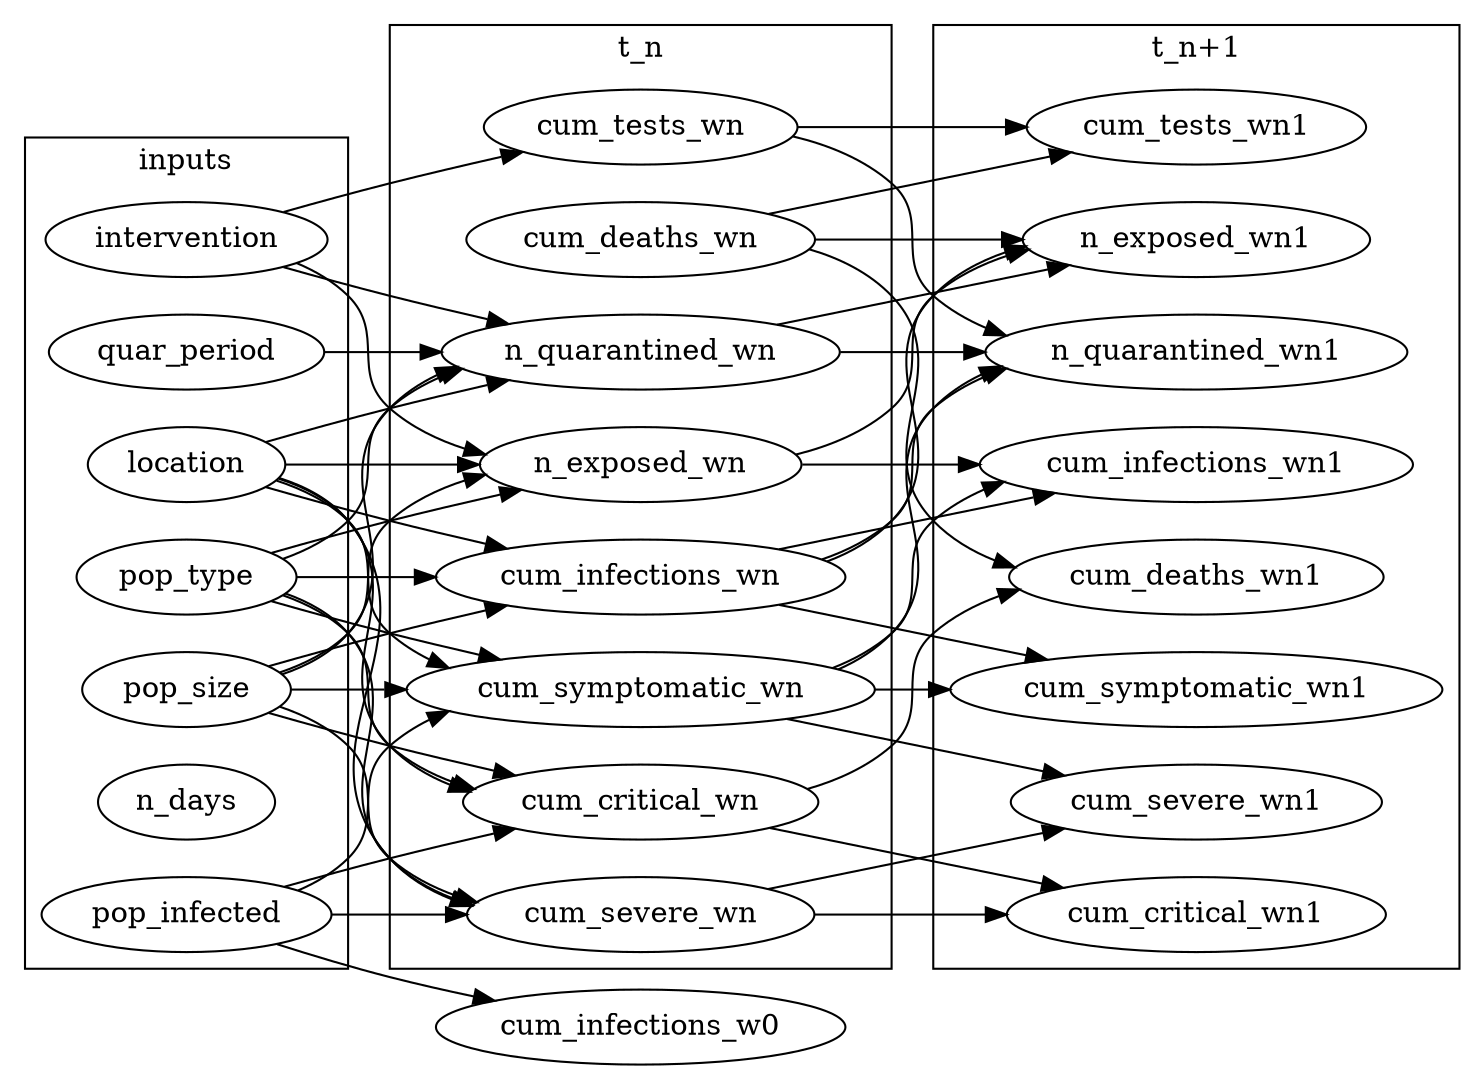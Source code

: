 digraph "" {
	graph [newrank=True,
		rankdir=LR
	];
	subgraph cluster_inputs {
		graph [label=inputs];
		quar_period;
		intervention;
		pop_type;
		pop_size;
		pop_infected;
		n_days;
		location;
	}
	subgraph cluster_tn {
		graph [label=t_n];
		cum_infections_wn;
		cum_symptomatic_wn;
		cum_severe_wn;
		cum_critical_wn;
		cum_tests_wn;
		cum_deaths_wn;
		n_exposed_wn;
		n_quarantined_wn;
	}
	subgraph cluster_tn1 {
		graph [label="t_n+1"];
		cum_infections_wn1;
		cum_symptomatic_wn1;
		cum_severe_wn1;
		cum_critical_wn1;
		cum_tests_wn1;
		cum_deaths_wn1;
		n_exposed_wn1;
		n_quarantined_wn1;
	}

  /**** Inputs -> time step variables ****/

  quar_period -> n_quarantined_wn;
  /* quar_period -> n_exposed_wn; */
  /* quar_period -> cum_infections_wn; */
	/* quar_period -> cum_symptomatic_wn; */
	/* quar_period -> cum_severe_wn; */
	/* quar_period -> cum_critical_wn; */
  /* quar_period -> cum_deaths_wn; */
	/* quar_period -> cum_tests_wn; */

  intervention -> n_exposed_wn; // I'm not sure about this one, we'll need to check the code
  intervention -> n_quarantined_wn;
  /* intervention -> cum_infections_wn; */
	/* intervention -> cum_symptomatic_wn; */
	/* intervention -> cum_severe_wn; */
	/* intervention -> cum_critical_wn; */
  /* intervention -> cum_deaths_wn; */
	intervention -> cum_tests_wn;

  // Pretty much everything is affected by pop_type
  pop_type -> n_quarantined_wn;
  pop_type -> n_exposed_wn;
  pop_type -> cum_infections_wn; // this won't be affected by pop_type at w0 because we specify that with pop_infected
	pop_type -> cum_symptomatic_wn;
	pop_type -> cum_severe_wn;
	pop_type -> cum_critical_wn;
  /* pop_type -> cum_deaths_wn; */ // Always starts at 0
	/* pop_type -> cum_tests_wn; */ // Always starts at 0

	// pop_size is another population factor like pop_type, so the two will affect the same things
	pop_size -> n_quarantined_wn;
	pop_size -> n_exposed_wn;
	pop_size -> cum_infections_wn;
	pop_size -> cum_symptomatic_wn;
	pop_size -> cum_severe_wn;
	pop_size -> cum_critical_wn;
	/* pop_size -> cum_deaths_wn; */
	/* pop_size -> cum_tests_wn; */

  // location is another population factor like pop_type, so the two will affect the same things
  location -> n_quarantined_wn;
  location -> n_exposed_wn;
  location -> cum_infections_wn;
  location -> cum_symptomatic_wn;
  location -> cum_severe_wn;
  location -> cum_critical_wn;
  /* location -> cum_deaths_wn; */
  /* location -> cum_tests_wn; */

  // initial only - pop_infected is cum_infections_t0 anyway...
  /* pop_infected -> n_quarantined_wn; */
  /* pop_infected -> n_exposed_wn; */
  pop_infected -> cum_infections_w0;
	pop_infected -> cum_symptomatic_wn;
	pop_infected -> cum_severe_wn;
	pop_infected -> cum_critical_wn;
  /* pop_infected -> cum_deaths_wn; */
	/* pop_infected -> cum_tests_wn; */

  // n_days doesn't really affect anything in the sim when we explicitly consider time
  /* n_days -> n_quarantined_wn; */
  /* n_days -> n_exposed_wn; */
  /* n_days -> cum_infections_wn; */
	/* n_days -> cum_symptomatic_wn; */
	/* n_days -> cum_severe_wn; */
	/* n_days -> cum_critical_wn; */
  /* n_days -> cum_deaths_wn; */
	/* n_days -> cum_tests_wn; */


  /**** Time steps ****/
  n_quarantined_wn -> n_quarantined_wn1;
  n_quarantined_wn -> n_exposed_wn1;
  /* n_quarantined_wn -> cum_infections_wn1; */
  /* n_quarantined_wn -> cum_symptomatic_wn1; */
  /* n_quarantined_wn -> cum_severe_wn1; */
  /* n_quarantined_wn -> cum_critical_wn1; */
  /* n_quarantined_wn -> cum_tests_wn1; */
  /* n_quarantined_wn -> cum_deaths_wn1; */

  /* n_exposed_wn -> n_quarantined_wn1; */
  n_exposed_wn -> n_exposed_wn1;
  n_exposed_wn -> cum_infections_wn1;
  /* n_exposed_wn -> cum_symptomatic_wn1; */
  /* n_exposed_wn -> cum_severe_wn1; */
  /* n_exposed_wn -> cum_critical_wn1; */
  /* n_exposed_wn -> cum_deaths_wn1; */
  /* n_exposed_wn -> cum_tests_wn1; */

  cum_infections_wn -> n_quarantined_wn1; // More infections => more people who test positive
  cum_infections_wn -> n_exposed_wn1; // More infections => more people exposed
	cum_infections_wn -> cum_infections_wn1;
	cum_infections_wn -> cum_symptomatic_wn1;
	/* cum_infections_wn -> cum_severe_wn1; */
	/* cum_infections_wn -> cum_critical_wn1; */
  /* cum_infections_wn -> cum_deaths_wn1; */
	/* cum_infections_wn -> cum_tests_wn1; */

  cum_symptomatic_wn -> n_quarantined_wn1; // Symptomatic affects testing probability
  /* cum_symptomatic_wn -> n_exposed_wn1; */
  cum_symptomatic_wn -> cum_infections_wn1; // Symptomatic people are more likely to pass the infection on? (i.e. convert an exposure to an active infection)
	cum_symptomatic_wn -> cum_symptomatic_wn1;
	cum_symptomatic_wn -> cum_severe_wn1;
	/* cum_symptomatic_wn -> cum_critical_wn1; */
  /* cum_symptomatic_wn -> cum_deaths_wn1; */
	/* cum_symptomatic_wn -> cum_tests_wn1; */

  /* cum_severe_wn -> n_quarantined_wn1; */
  /* cum_severe_wn -> n_exposed_wn1; */
  /* cum_severe_wn -> cum_infections_wn1; */
	/* cum_severe_wn -> cum_symptomatic_wn1; */
	cum_severe_wn -> cum_severe_wn1;
	cum_severe_wn -> cum_critical_wn1;
  /* cum_severe_wn -> cum_tests_wn1; */
  /* cum_severe_wn -> cum_deaths_wn1; */

  /* cum_critical_wn -> n_quarantined_wn1; */
  /* cum_critical_wn -> n_exposed_wn1; */
  /* cum_critical_wn -> cum_infections_wn1; */
	/* cum_critical_wn -> cum_symptomatic_wn1; */
	/* cum_critical_wn -> cum_severe_wn1; */
	cum_critical_wn -> cum_critical_wn1;
  /* cum_critical_wn -> cum_tests_wn1; */
  cum_critical_wn -> cum_deaths_wn1;

  cum_tests_wn -> n_quarantined_wn1;
  /* cum_tests_wn -> n_exposed_wn1; */
  /* cum_tests_wn -> cum_infections_wn1; */
	/* cum_tests_wn -> cum_symptomatic_wn1; */
	/* cum_tests_wn -> cum_severe_wn1; */
	/* cum_tests_wn -> cum_critical_wn1; */
  /* cum_tests_wn -> cum_deaths_wn1; */
	cum_tests_wn -> cum_tests_wn1;

  /* cum_deaths_wn -> n_quarantined_wn1; */
  cum_deaths_wn -> n_exposed_wn1; // If you're dead, you can't be exposed...
  /* cum_deaths_wn -> cum_infections_wn1; */
	/* cum_deaths_wn -> cum_symptomatic_wn1; */
	/* cum_deaths_wn -> cum_severe_wn1; */
	/* cum_deaths_wn -> cum_critical_wn1; */
  cum_deaths_wn -> cum_deaths_wn1;
	cum_deaths_wn -> cum_tests_wn1; // If you're dead, you can't be tested
}
